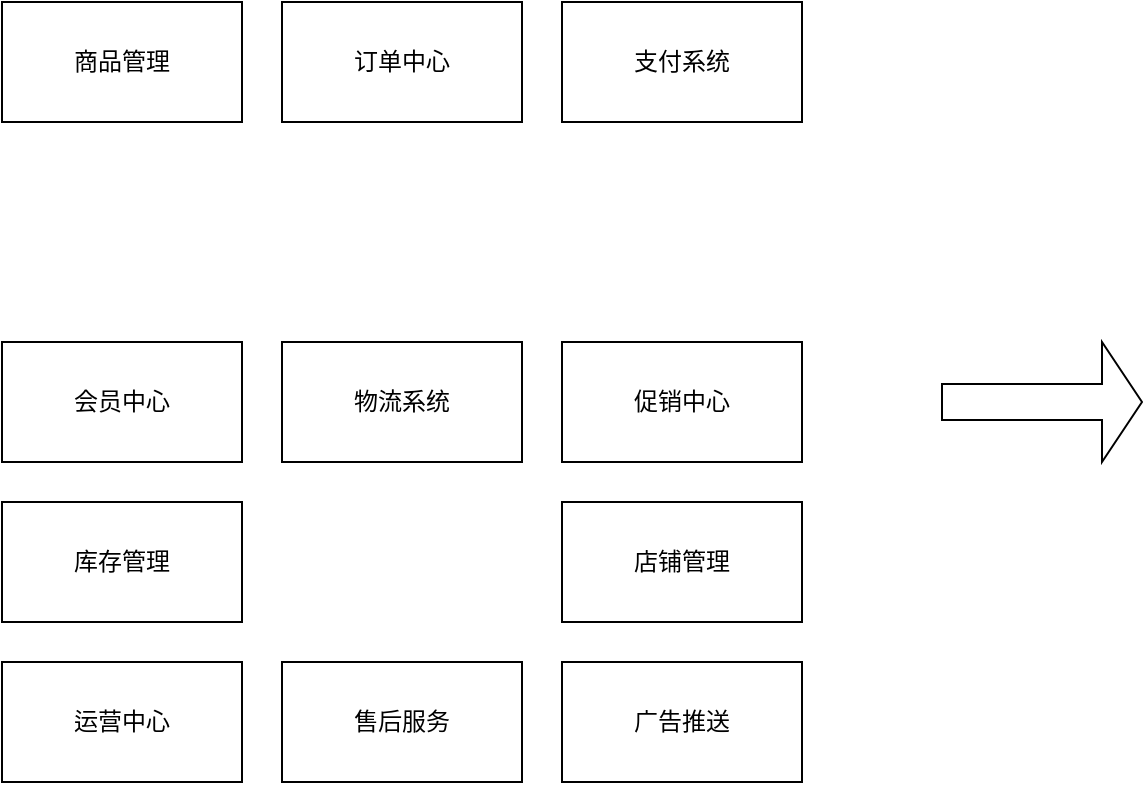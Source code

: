 <mxfile version="21.1.1" type="github">
  <diagram name="第 1 页" id="w0PUZWAO88McamW_2krp">
    <mxGraphModel dx="1235" dy="571" grid="1" gridSize="10" guides="1" tooltips="1" connect="1" arrows="1" fold="1" page="1" pageScale="1" pageWidth="827" pageHeight="1169" math="0" shadow="0">
      <root>
        <mxCell id="0" />
        <mxCell id="1" parent="0" />
        <mxCell id="_EBN0lAdSDf_EOUGkCs2-3" value="商品管理" style="rounded=0;whiteSpace=wrap;html=1;" vertex="1" parent="1">
          <mxGeometry x="60" y="50" width="120" height="60" as="geometry" />
        </mxCell>
        <mxCell id="_EBN0lAdSDf_EOUGkCs2-4" value="订单中心" style="rounded=0;whiteSpace=wrap;html=1;" vertex="1" parent="1">
          <mxGeometry x="200" y="50" width="120" height="60" as="geometry" />
        </mxCell>
        <mxCell id="_EBN0lAdSDf_EOUGkCs2-5" value="会员中心" style="rounded=0;whiteSpace=wrap;html=1;" vertex="1" parent="1">
          <mxGeometry x="60" y="220" width="120" height="60" as="geometry" />
        </mxCell>
        <mxCell id="_EBN0lAdSDf_EOUGkCs2-6" value="库存管理" style="rounded=0;whiteSpace=wrap;html=1;" vertex="1" parent="1">
          <mxGeometry x="60" y="300" width="120" height="60" as="geometry" />
        </mxCell>
        <mxCell id="_EBN0lAdSDf_EOUGkCs2-7" value="物流系统" style="rounded=0;whiteSpace=wrap;html=1;" vertex="1" parent="1">
          <mxGeometry x="200" y="220" width="120" height="60" as="geometry" />
        </mxCell>
        <mxCell id="_EBN0lAdSDf_EOUGkCs2-8" value="促销中心" style="rounded=0;whiteSpace=wrap;html=1;" vertex="1" parent="1">
          <mxGeometry x="340" y="220" width="120" height="60" as="geometry" />
        </mxCell>
        <mxCell id="_EBN0lAdSDf_EOUGkCs2-9" value="支付系统" style="rounded=0;whiteSpace=wrap;html=1;" vertex="1" parent="1">
          <mxGeometry x="340" y="50" width="120" height="60" as="geometry" />
        </mxCell>
        <mxCell id="_EBN0lAdSDf_EOUGkCs2-10" value="售后服务" style="rounded=0;whiteSpace=wrap;html=1;" vertex="1" parent="1">
          <mxGeometry x="200" y="380" width="120" height="60" as="geometry" />
        </mxCell>
        <mxCell id="_EBN0lAdSDf_EOUGkCs2-11" value="店铺管理" style="rounded=0;whiteSpace=wrap;html=1;" vertex="1" parent="1">
          <mxGeometry x="340" y="300" width="120" height="60" as="geometry" />
        </mxCell>
        <mxCell id="_EBN0lAdSDf_EOUGkCs2-15" value="运营中心" style="rounded=0;whiteSpace=wrap;html=1;" vertex="1" parent="1">
          <mxGeometry x="60" y="380" width="120" height="60" as="geometry" />
        </mxCell>
        <mxCell id="_EBN0lAdSDf_EOUGkCs2-18" value="广告推送" style="rounded=0;whiteSpace=wrap;html=1;" vertex="1" parent="1">
          <mxGeometry x="340" y="380" width="120" height="60" as="geometry" />
        </mxCell>
        <mxCell id="_EBN0lAdSDf_EOUGkCs2-21" value="" style="shape=singleArrow;whiteSpace=wrap;html=1;" vertex="1" parent="1">
          <mxGeometry x="530" y="220" width="100" height="60" as="geometry" />
        </mxCell>
      </root>
    </mxGraphModel>
  </diagram>
</mxfile>
